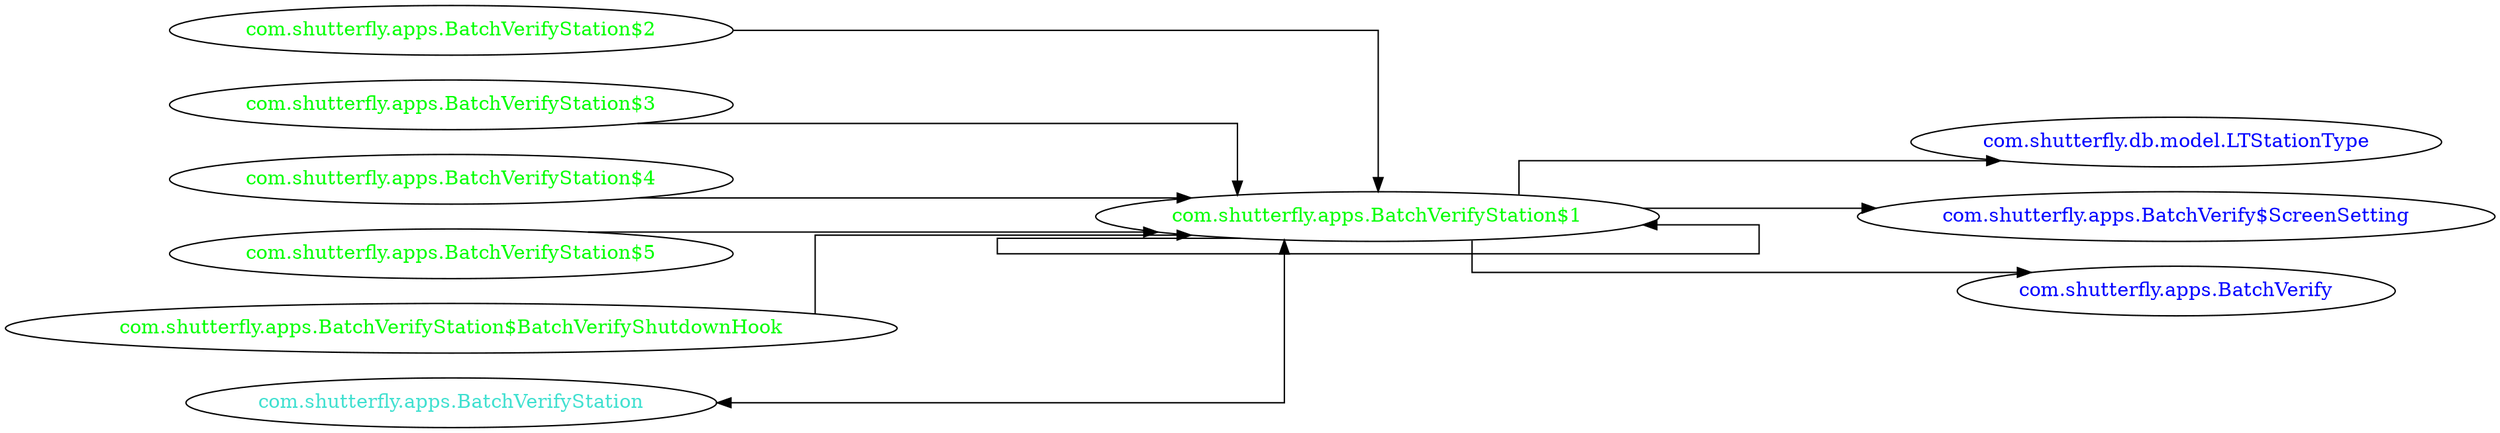 digraph dependencyGraph {
 concentrate=true;
 ranksep="2.0";
 rankdir="LR"; 
 splines="ortho";
"com.shutterfly.apps.BatchVerifyStation$1" [fontcolor="red"];
"com.shutterfly.db.model.LTStationType" [ fontcolor="blue" ];
"com.shutterfly.apps.BatchVerifyStation$1"->"com.shutterfly.db.model.LTStationType";
"com.shutterfly.apps.BatchVerify$ScreenSetting" [ fontcolor="blue" ];
"com.shutterfly.apps.BatchVerifyStation$1"->"com.shutterfly.apps.BatchVerify$ScreenSetting";
"com.shutterfly.apps.BatchVerify" [ fontcolor="blue" ];
"com.shutterfly.apps.BatchVerifyStation$1"->"com.shutterfly.apps.BatchVerify";
"com.shutterfly.apps.BatchVerifyStation$1" [ fontcolor="green" ];
"com.shutterfly.apps.BatchVerifyStation$1"->"com.shutterfly.apps.BatchVerifyStation$1";
"com.shutterfly.apps.BatchVerifyStation$2" [ fontcolor="green" ];
"com.shutterfly.apps.BatchVerifyStation$2"->"com.shutterfly.apps.BatchVerifyStation$1";
"com.shutterfly.apps.BatchVerifyStation$3" [ fontcolor="green" ];
"com.shutterfly.apps.BatchVerifyStation$3"->"com.shutterfly.apps.BatchVerifyStation$1";
"com.shutterfly.apps.BatchVerifyStation$4" [ fontcolor="green" ];
"com.shutterfly.apps.BatchVerifyStation$4"->"com.shutterfly.apps.BatchVerifyStation$1";
"com.shutterfly.apps.BatchVerifyStation$5" [ fontcolor="green" ];
"com.shutterfly.apps.BatchVerifyStation$5"->"com.shutterfly.apps.BatchVerifyStation$1";
"com.shutterfly.apps.BatchVerifyStation$BatchVerifyShutdownHook" [ fontcolor="green" ];
"com.shutterfly.apps.BatchVerifyStation$BatchVerifyShutdownHook"->"com.shutterfly.apps.BatchVerifyStation$1";
"com.shutterfly.apps.BatchVerifyStation" [ fontcolor="turquoise" ];
"com.shutterfly.apps.BatchVerifyStation"->"com.shutterfly.apps.BatchVerifyStation$1" [dir=both];
}